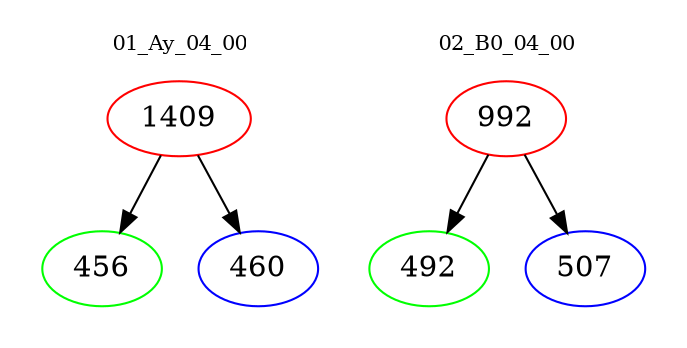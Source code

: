 digraph{
subgraph cluster_0 {
color = white
label = "01_Ay_04_00";
fontsize=10;
T0_1409 [label="1409", color="red"]
T0_1409 -> T0_456 [color="black"]
T0_456 [label="456", color="green"]
T0_1409 -> T0_460 [color="black"]
T0_460 [label="460", color="blue"]
}
subgraph cluster_1 {
color = white
label = "02_B0_04_00";
fontsize=10;
T1_992 [label="992", color="red"]
T1_992 -> T1_492 [color="black"]
T1_492 [label="492", color="green"]
T1_992 -> T1_507 [color="black"]
T1_507 [label="507", color="blue"]
}
}
